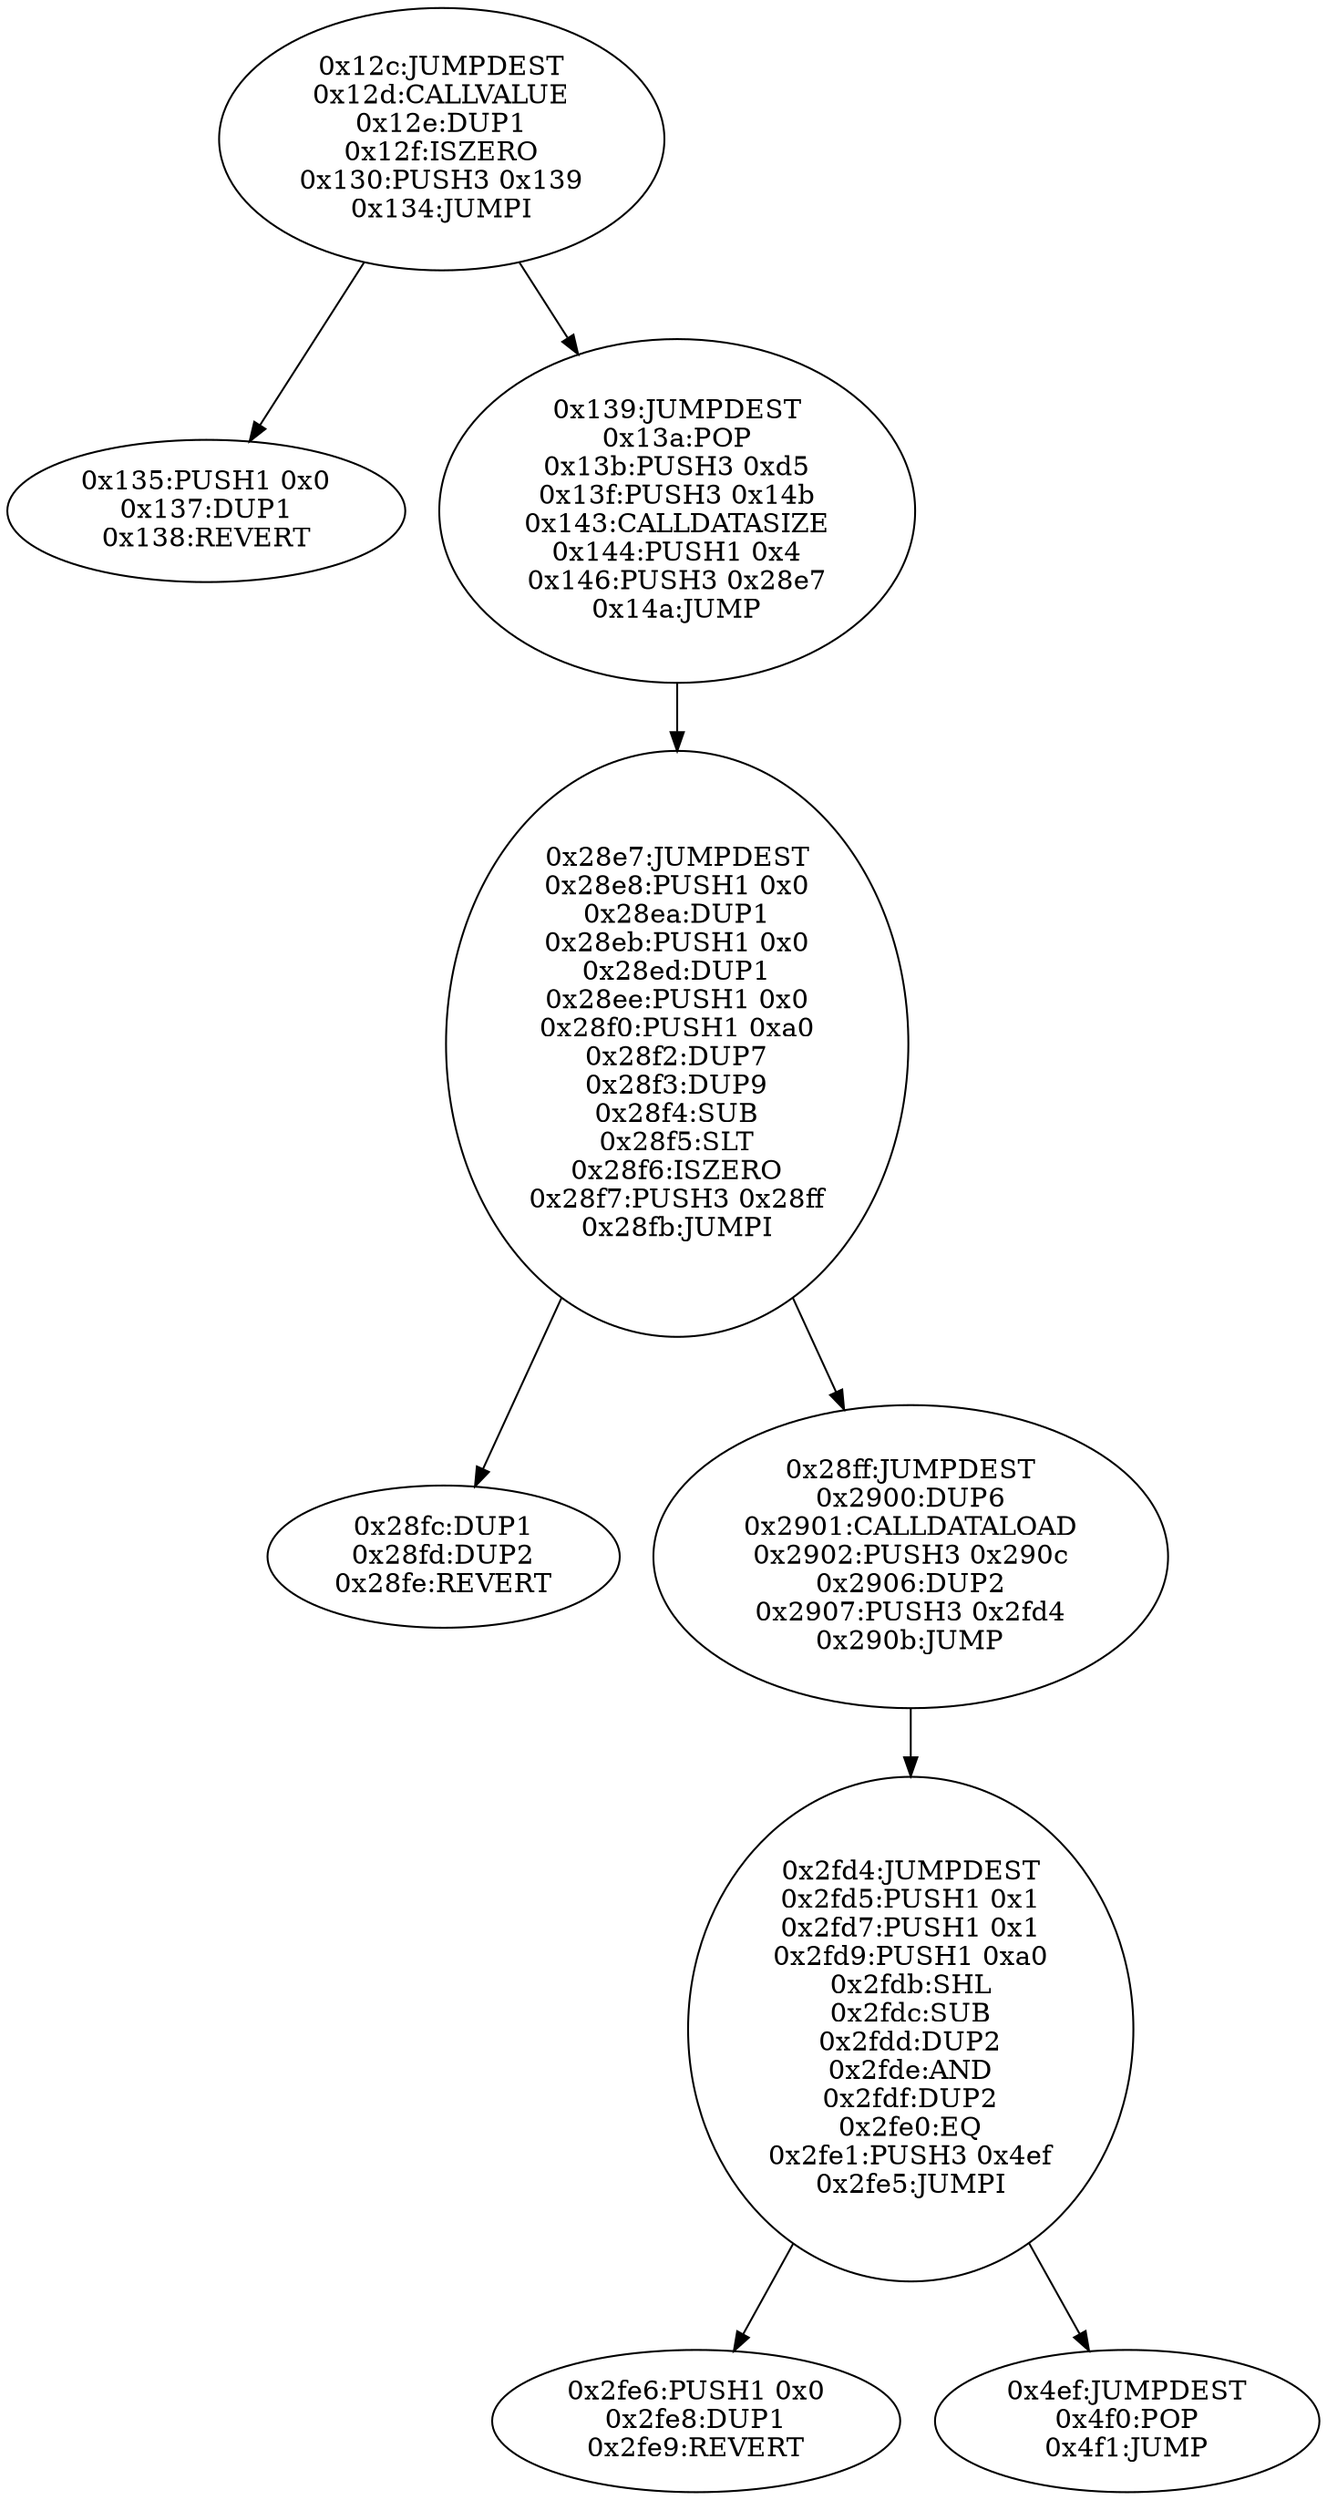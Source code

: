 digraph{
300[label="0x12c:JUMPDEST
0x12d:CALLVALUE
0x12e:DUP1
0x12f:ISZERO
0x130:PUSH3 0x139
0x134:JUMPI"]
300 -> 309
300 -> 313
309[label="0x135:PUSH1 0x0
0x137:DUP1
0x138:REVERT"]
313[label="0x139:JUMPDEST
0x13a:POP
0x13b:PUSH3 0xd5
0x13f:PUSH3 0x14b
0x143:CALLDATASIZE
0x144:PUSH1 0x4
0x146:PUSH3 0x28e7
0x14a:JUMP"]
313 -> 10471
10471[label="0x28e7:JUMPDEST
0x28e8:PUSH1 0x0
0x28ea:DUP1
0x28eb:PUSH1 0x0
0x28ed:DUP1
0x28ee:PUSH1 0x0
0x28f0:PUSH1 0xa0
0x28f2:DUP7
0x28f3:DUP9
0x28f4:SUB
0x28f5:SLT
0x28f6:ISZERO
0x28f7:PUSH3 0x28ff
0x28fb:JUMPI"]
10471 -> 10492
10471 -> 10495
10492[label="0x28fc:DUP1
0x28fd:DUP2
0x28fe:REVERT"]
10495[label="0x28ff:JUMPDEST
0x2900:DUP6
0x2901:CALLDATALOAD
0x2902:PUSH3 0x290c
0x2906:DUP2
0x2907:PUSH3 0x2fd4
0x290b:JUMP"]
10495 -> 12244
12244[label="0x2fd4:JUMPDEST
0x2fd5:PUSH1 0x1
0x2fd7:PUSH1 0x1
0x2fd9:PUSH1 0xa0
0x2fdb:SHL
0x2fdc:SUB
0x2fdd:DUP2
0x2fde:AND
0x2fdf:DUP2
0x2fe0:EQ
0x2fe1:PUSH3 0x4ef
0x2fe5:JUMPI"]
12244 -> 12262
12244 -> 1263
12262[label="0x2fe6:PUSH1 0x0
0x2fe8:DUP1
0x2fe9:REVERT"]
1263[label="0x4ef:JUMPDEST
0x4f0:POP
0x4f1:JUMP"]

}